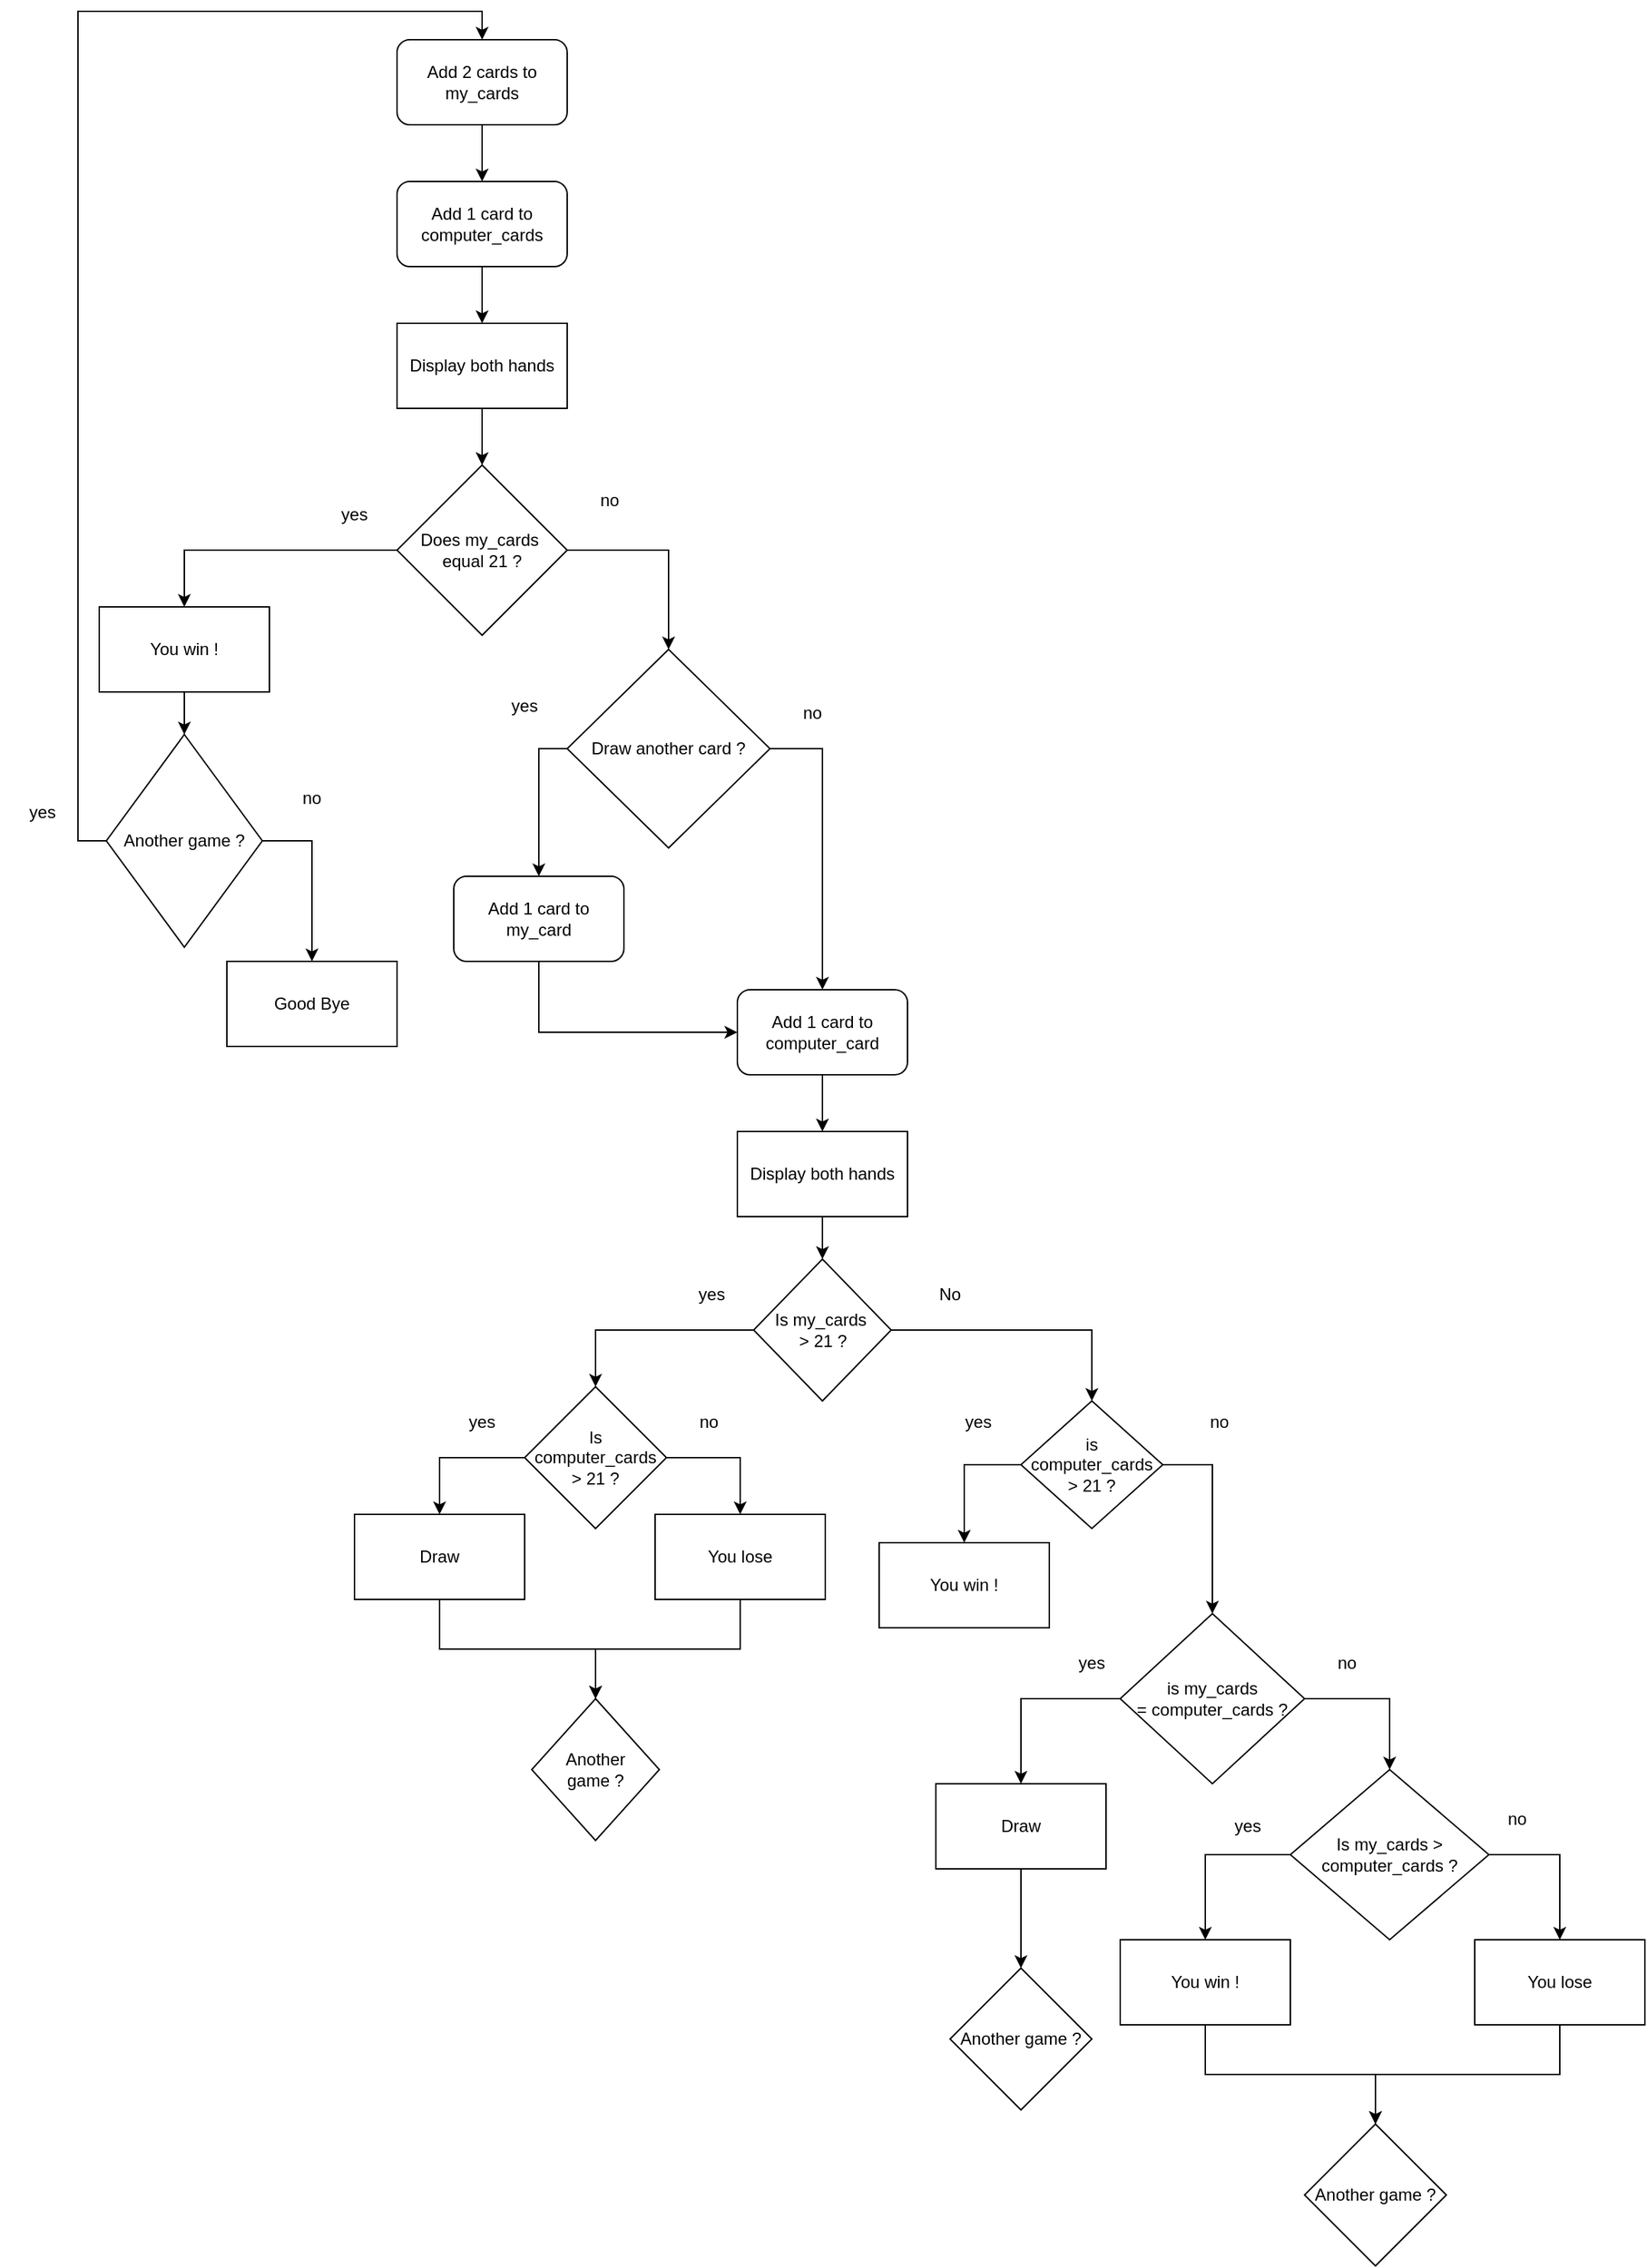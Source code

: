 <mxfile version="22.0.8" type="github">
  <diagram name="Page-1" id="BCO66HwmWvmW0ojmxKZ8">
    <mxGraphModel dx="1574" dy="1001" grid="1" gridSize="10" guides="1" tooltips="1" connect="1" arrows="1" fold="1" page="1" pageScale="1" pageWidth="850" pageHeight="1100" math="0" shadow="0">
      <root>
        <mxCell id="0" />
        <mxCell id="1" parent="0" />
        <mxCell id="SlwGw2WZb56DubRsE9-k-14" style="edgeStyle=orthogonalEdgeStyle;rounded=0;orthogonalLoop=1;jettySize=auto;html=1;entryX=0.5;entryY=0;entryDx=0;entryDy=0;exitX=0;exitY=0.5;exitDx=0;exitDy=0;" edge="1" parent="1" source="SlwGw2WZb56DubRsE9-k-10" target="SlwGw2WZb56DubRsE9-k-13">
          <mxGeometry relative="1" as="geometry" />
        </mxCell>
        <mxCell id="SlwGw2WZb56DubRsE9-k-37" style="edgeStyle=orthogonalEdgeStyle;rounded=0;orthogonalLoop=1;jettySize=auto;html=1;entryX=0.5;entryY=0;entryDx=0;entryDy=0;exitX=1;exitY=0.5;exitDx=0;exitDy=0;" edge="1" parent="1" source="SlwGw2WZb56DubRsE9-k-10" target="SlwGw2WZb56DubRsE9-k-36">
          <mxGeometry relative="1" as="geometry" />
        </mxCell>
        <mxCell id="SlwGw2WZb56DubRsE9-k-10" value="Draw another card ?" style="rhombus;whiteSpace=wrap;html=1;" vertex="1" parent="1">
          <mxGeometry x="460" y="510" width="143" height="140" as="geometry" />
        </mxCell>
        <mxCell id="SlwGw2WZb56DubRsE9-k-12" value="yes" style="text;html=1;strokeColor=none;fillColor=none;align=center;verticalAlign=middle;whiteSpace=wrap;rounded=0;" vertex="1" parent="1">
          <mxGeometry x="400" y="535" width="60" height="30" as="geometry" />
        </mxCell>
        <mxCell id="SlwGw2WZb56DubRsE9-k-39" style="edgeStyle=orthogonalEdgeStyle;rounded=0;orthogonalLoop=1;jettySize=auto;html=1;exitX=0.5;exitY=1;exitDx=0;exitDy=0;entryX=0;entryY=0.5;entryDx=0;entryDy=0;" edge="1" parent="1" source="SlwGw2WZb56DubRsE9-k-13" target="SlwGw2WZb56DubRsE9-k-36">
          <mxGeometry relative="1" as="geometry">
            <Array as="points">
              <mxPoint x="440" y="780" />
            </Array>
          </mxGeometry>
        </mxCell>
        <mxCell id="SlwGw2WZb56DubRsE9-k-13" value="Add 1 card to my_card" style="rounded=1;whiteSpace=wrap;html=1;" vertex="1" parent="1">
          <mxGeometry x="380" y="670" width="120" height="60" as="geometry" />
        </mxCell>
        <mxCell id="SlwGw2WZb56DubRsE9-k-25" style="edgeStyle=orthogonalEdgeStyle;rounded=0;orthogonalLoop=1;jettySize=auto;html=1;entryX=0.5;entryY=0;entryDx=0;entryDy=0;" edge="1" parent="1" source="SlwGw2WZb56DubRsE9-k-15" target="SlwGw2WZb56DubRsE9-k-23">
          <mxGeometry relative="1" as="geometry" />
        </mxCell>
        <mxCell id="SlwGw2WZb56DubRsE9-k-35" style="edgeStyle=orthogonalEdgeStyle;rounded=0;orthogonalLoop=1;jettySize=auto;html=1;entryX=0.5;entryY=0;entryDx=0;entryDy=0;exitX=1;exitY=0.5;exitDx=0;exitDy=0;" edge="1" parent="1" source="SlwGw2WZb56DubRsE9-k-15" target="SlwGw2WZb56DubRsE9-k-10">
          <mxGeometry relative="1" as="geometry" />
        </mxCell>
        <mxCell id="SlwGw2WZb56DubRsE9-k-15" value="&lt;div&gt;Does my_cards&amp;nbsp;&lt;/div&gt;&lt;div&gt;equal 21 ?&lt;/div&gt;" style="rhombus;whiteSpace=wrap;html=1;" vertex="1" parent="1">
          <mxGeometry x="340" y="380" width="120" height="120" as="geometry" />
        </mxCell>
        <mxCell id="SlwGw2WZb56DubRsE9-k-18" value="" style="edgeStyle=orthogonalEdgeStyle;rounded=0;orthogonalLoop=1;jettySize=auto;html=1;" edge="1" parent="1" source="SlwGw2WZb56DubRsE9-k-16" target="SlwGw2WZb56DubRsE9-k-17">
          <mxGeometry relative="1" as="geometry" />
        </mxCell>
        <mxCell id="SlwGw2WZb56DubRsE9-k-16" value="Add 2 cards to my_cards" style="rounded=1;whiteSpace=wrap;html=1;" vertex="1" parent="1">
          <mxGeometry x="340" y="80" width="120" height="60" as="geometry" />
        </mxCell>
        <mxCell id="SlwGw2WZb56DubRsE9-k-20" value="" style="edgeStyle=orthogonalEdgeStyle;rounded=0;orthogonalLoop=1;jettySize=auto;html=1;" edge="1" parent="1" source="SlwGw2WZb56DubRsE9-k-17" target="SlwGw2WZb56DubRsE9-k-19">
          <mxGeometry relative="1" as="geometry" />
        </mxCell>
        <mxCell id="SlwGw2WZb56DubRsE9-k-17" value="Add 1 card to computer_cards" style="rounded=1;whiteSpace=wrap;html=1;" vertex="1" parent="1">
          <mxGeometry x="340" y="180" width="120" height="60" as="geometry" />
        </mxCell>
        <mxCell id="SlwGw2WZb56DubRsE9-k-21" value="" style="edgeStyle=orthogonalEdgeStyle;rounded=0;orthogonalLoop=1;jettySize=auto;html=1;" edge="1" parent="1" source="SlwGw2WZb56DubRsE9-k-19" target="SlwGw2WZb56DubRsE9-k-15">
          <mxGeometry relative="1" as="geometry" />
        </mxCell>
        <mxCell id="SlwGw2WZb56DubRsE9-k-19" value="Display both hands" style="rounded=0;whiteSpace=wrap;html=1;" vertex="1" parent="1">
          <mxGeometry x="340" y="280" width="120" height="60" as="geometry" />
        </mxCell>
        <mxCell id="SlwGw2WZb56DubRsE9-k-22" value="yes" style="text;html=1;strokeColor=none;fillColor=none;align=center;verticalAlign=middle;whiteSpace=wrap;rounded=0;" vertex="1" parent="1">
          <mxGeometry x="280" y="400" width="60" height="30" as="geometry" />
        </mxCell>
        <mxCell id="SlwGw2WZb56DubRsE9-k-28" value="" style="edgeStyle=orthogonalEdgeStyle;rounded=0;orthogonalLoop=1;jettySize=auto;html=1;" edge="1" parent="1" source="SlwGw2WZb56DubRsE9-k-23" target="SlwGw2WZb56DubRsE9-k-27">
          <mxGeometry relative="1" as="geometry" />
        </mxCell>
        <mxCell id="SlwGw2WZb56DubRsE9-k-23" value="You win !" style="rounded=0;whiteSpace=wrap;html=1;" vertex="1" parent="1">
          <mxGeometry x="130" y="480" width="120" height="60" as="geometry" />
        </mxCell>
        <mxCell id="SlwGw2WZb56DubRsE9-k-29" style="edgeStyle=orthogonalEdgeStyle;rounded=0;orthogonalLoop=1;jettySize=auto;html=1;entryX=0.5;entryY=0;entryDx=0;entryDy=0;exitX=0;exitY=0.5;exitDx=0;exitDy=0;" edge="1" parent="1" source="SlwGw2WZb56DubRsE9-k-27" target="SlwGw2WZb56DubRsE9-k-16">
          <mxGeometry relative="1" as="geometry" />
        </mxCell>
        <mxCell id="SlwGw2WZb56DubRsE9-k-33" style="edgeStyle=orthogonalEdgeStyle;rounded=0;orthogonalLoop=1;jettySize=auto;html=1;entryX=0.5;entryY=0;entryDx=0;entryDy=0;exitX=1;exitY=0.5;exitDx=0;exitDy=0;" edge="1" parent="1" source="SlwGw2WZb56DubRsE9-k-27" target="SlwGw2WZb56DubRsE9-k-32">
          <mxGeometry relative="1" as="geometry" />
        </mxCell>
        <mxCell id="SlwGw2WZb56DubRsE9-k-27" value="Another game ?" style="rhombus;whiteSpace=wrap;html=1;" vertex="1" parent="1">
          <mxGeometry x="135" y="570" width="110" height="150" as="geometry" />
        </mxCell>
        <mxCell id="SlwGw2WZb56DubRsE9-k-30" value="yes" style="text;html=1;strokeColor=none;fillColor=none;align=center;verticalAlign=middle;whiteSpace=wrap;rounded=0;" vertex="1" parent="1">
          <mxGeometry x="60" y="610" width="60" height="30" as="geometry" />
        </mxCell>
        <mxCell id="SlwGw2WZb56DubRsE9-k-31" value="no" style="text;html=1;strokeColor=none;fillColor=none;align=center;verticalAlign=middle;whiteSpace=wrap;rounded=0;" vertex="1" parent="1">
          <mxGeometry x="250" y="600" width="60" height="30" as="geometry" />
        </mxCell>
        <mxCell id="SlwGw2WZb56DubRsE9-k-32" value="Good Bye" style="rounded=0;whiteSpace=wrap;html=1;" vertex="1" parent="1">
          <mxGeometry x="220" y="730" width="120" height="60" as="geometry" />
        </mxCell>
        <mxCell id="SlwGw2WZb56DubRsE9-k-34" value="no" style="text;html=1;strokeColor=none;fillColor=none;align=center;verticalAlign=middle;whiteSpace=wrap;rounded=0;" vertex="1" parent="1">
          <mxGeometry x="460" y="390" width="60" height="30" as="geometry" />
        </mxCell>
        <mxCell id="SlwGw2WZb56DubRsE9-k-41" value="" style="edgeStyle=orthogonalEdgeStyle;rounded=0;orthogonalLoop=1;jettySize=auto;html=1;" edge="1" parent="1" source="SlwGw2WZb56DubRsE9-k-36" target="SlwGw2WZb56DubRsE9-k-40">
          <mxGeometry relative="1" as="geometry" />
        </mxCell>
        <mxCell id="SlwGw2WZb56DubRsE9-k-36" value="Add 1 card to computer_card" style="rounded=1;whiteSpace=wrap;html=1;" vertex="1" parent="1">
          <mxGeometry x="580" y="750" width="120" height="60" as="geometry" />
        </mxCell>
        <mxCell id="SlwGw2WZb56DubRsE9-k-38" value="no" style="text;html=1;strokeColor=none;fillColor=none;align=center;verticalAlign=middle;whiteSpace=wrap;rounded=0;" vertex="1" parent="1">
          <mxGeometry x="603" y="540" width="60" height="30" as="geometry" />
        </mxCell>
        <mxCell id="SlwGw2WZb56DubRsE9-k-43" value="" style="edgeStyle=orthogonalEdgeStyle;rounded=0;orthogonalLoop=1;jettySize=auto;html=1;" edge="1" parent="1" source="SlwGw2WZb56DubRsE9-k-40" target="SlwGw2WZb56DubRsE9-k-42">
          <mxGeometry relative="1" as="geometry" />
        </mxCell>
        <mxCell id="SlwGw2WZb56DubRsE9-k-40" value="Display both hands" style="rounded=0;whiteSpace=wrap;html=1;" vertex="1" parent="1">
          <mxGeometry x="580" y="850" width="120" height="60" as="geometry" />
        </mxCell>
        <mxCell id="SlwGw2WZb56DubRsE9-k-52" style="edgeStyle=orthogonalEdgeStyle;rounded=0;orthogonalLoop=1;jettySize=auto;html=1;entryX=0.5;entryY=0;entryDx=0;entryDy=0;exitX=0;exitY=0.5;exitDx=0;exitDy=0;" edge="1" parent="1" source="SlwGw2WZb56DubRsE9-k-42" target="SlwGw2WZb56DubRsE9-k-51">
          <mxGeometry relative="1" as="geometry" />
        </mxCell>
        <mxCell id="SlwGw2WZb56DubRsE9-k-64" style="edgeStyle=orthogonalEdgeStyle;rounded=0;orthogonalLoop=1;jettySize=auto;html=1;entryX=0.5;entryY=0;entryDx=0;entryDy=0;" edge="1" parent="1" source="SlwGw2WZb56DubRsE9-k-42" target="SlwGw2WZb56DubRsE9-k-63">
          <mxGeometry relative="1" as="geometry" />
        </mxCell>
        <mxCell id="SlwGw2WZb56DubRsE9-k-42" value="&lt;div&gt;Is my_cards&amp;nbsp;&lt;/div&gt;&lt;div&gt;&amp;gt; 21 ?&lt;/div&gt;" style="rhombus;whiteSpace=wrap;html=1;" vertex="1" parent="1">
          <mxGeometry x="591.5" y="940" width="97" height="100" as="geometry" />
        </mxCell>
        <mxCell id="SlwGw2WZb56DubRsE9-k-44" value="yes" style="text;html=1;strokeColor=none;fillColor=none;align=center;verticalAlign=middle;whiteSpace=wrap;rounded=0;" vertex="1" parent="1">
          <mxGeometry x="532" y="950" width="60" height="30" as="geometry" />
        </mxCell>
        <mxCell id="SlwGw2WZb56DubRsE9-k-50" value="No" style="text;html=1;strokeColor=none;fillColor=none;align=center;verticalAlign=middle;whiteSpace=wrap;rounded=0;" vertex="1" parent="1">
          <mxGeometry x="700" y="950" width="60" height="30" as="geometry" />
        </mxCell>
        <mxCell id="SlwGw2WZb56DubRsE9-k-56" style="edgeStyle=orthogonalEdgeStyle;rounded=0;orthogonalLoop=1;jettySize=auto;html=1;entryX=0.5;entryY=0;entryDx=0;entryDy=0;exitX=0;exitY=0.5;exitDx=0;exitDy=0;" edge="1" parent="1" source="SlwGw2WZb56DubRsE9-k-51" target="SlwGw2WZb56DubRsE9-k-54">
          <mxGeometry relative="1" as="geometry" />
        </mxCell>
        <mxCell id="SlwGw2WZb56DubRsE9-k-59" style="edgeStyle=orthogonalEdgeStyle;rounded=0;orthogonalLoop=1;jettySize=auto;html=1;entryX=0.5;entryY=0;entryDx=0;entryDy=0;exitX=1;exitY=0.5;exitDx=0;exitDy=0;" edge="1" parent="1" source="SlwGw2WZb56DubRsE9-k-51" target="SlwGw2WZb56DubRsE9-k-58">
          <mxGeometry relative="1" as="geometry" />
        </mxCell>
        <mxCell id="SlwGw2WZb56DubRsE9-k-51" value="&lt;div&gt;Is computer_cards&lt;/div&gt;&lt;div&gt;&amp;gt; 21 ?&lt;br&gt;&lt;/div&gt;" style="rhombus;whiteSpace=wrap;html=1;" vertex="1" parent="1">
          <mxGeometry x="430" y="1030" width="100" height="100" as="geometry" />
        </mxCell>
        <mxCell id="SlwGw2WZb56DubRsE9-k-53" value="yes" style="text;html=1;strokeColor=none;fillColor=none;align=center;verticalAlign=middle;whiteSpace=wrap;rounded=0;" vertex="1" parent="1">
          <mxGeometry x="370" y="1040" width="60" height="30" as="geometry" />
        </mxCell>
        <mxCell id="SlwGw2WZb56DubRsE9-k-61" style="edgeStyle=orthogonalEdgeStyle;rounded=0;orthogonalLoop=1;jettySize=auto;html=1;exitX=0.5;exitY=1;exitDx=0;exitDy=0;" edge="1" parent="1" source="SlwGw2WZb56DubRsE9-k-54" target="SlwGw2WZb56DubRsE9-k-60">
          <mxGeometry relative="1" as="geometry" />
        </mxCell>
        <mxCell id="SlwGw2WZb56DubRsE9-k-54" value="Draw" style="rounded=0;whiteSpace=wrap;html=1;" vertex="1" parent="1">
          <mxGeometry x="310" y="1120" width="120" height="60" as="geometry" />
        </mxCell>
        <mxCell id="SlwGw2WZb56DubRsE9-k-57" value="no" style="text;html=1;strokeColor=none;fillColor=none;align=center;verticalAlign=middle;whiteSpace=wrap;rounded=0;" vertex="1" parent="1">
          <mxGeometry x="530" y="1040" width="60" height="30" as="geometry" />
        </mxCell>
        <mxCell id="SlwGw2WZb56DubRsE9-k-62" style="edgeStyle=orthogonalEdgeStyle;rounded=0;orthogonalLoop=1;jettySize=auto;html=1;" edge="1" parent="1" source="SlwGw2WZb56DubRsE9-k-58" target="SlwGw2WZb56DubRsE9-k-60">
          <mxGeometry relative="1" as="geometry" />
        </mxCell>
        <mxCell id="SlwGw2WZb56DubRsE9-k-58" value="You lose" style="rounded=0;whiteSpace=wrap;html=1;" vertex="1" parent="1">
          <mxGeometry x="522" y="1120" width="120" height="60" as="geometry" />
        </mxCell>
        <mxCell id="SlwGw2WZb56DubRsE9-k-60" value="&lt;div&gt;Another&lt;/div&gt;&lt;div&gt;game ?&lt;br&gt;&lt;/div&gt;" style="rhombus;whiteSpace=wrap;html=1;" vertex="1" parent="1">
          <mxGeometry x="435" y="1250" width="90" height="100" as="geometry" />
        </mxCell>
        <mxCell id="SlwGw2WZb56DubRsE9-k-67" style="edgeStyle=orthogonalEdgeStyle;rounded=0;orthogonalLoop=1;jettySize=auto;html=1;entryX=0.5;entryY=0;entryDx=0;entryDy=0;exitX=0;exitY=0.5;exitDx=0;exitDy=0;" edge="1" parent="1" source="SlwGw2WZb56DubRsE9-k-63" target="SlwGw2WZb56DubRsE9-k-66">
          <mxGeometry relative="1" as="geometry" />
        </mxCell>
        <mxCell id="SlwGw2WZb56DubRsE9-k-71" style="edgeStyle=orthogonalEdgeStyle;rounded=0;orthogonalLoop=1;jettySize=auto;html=1;entryX=0.5;entryY=0;entryDx=0;entryDy=0;exitX=1;exitY=0.5;exitDx=0;exitDy=0;" edge="1" parent="1" source="SlwGw2WZb56DubRsE9-k-63" target="SlwGw2WZb56DubRsE9-k-70">
          <mxGeometry relative="1" as="geometry" />
        </mxCell>
        <mxCell id="SlwGw2WZb56DubRsE9-k-63" value="&lt;div&gt;is computer_cards&lt;/div&gt;&lt;div&gt;&amp;gt; 21 ?&lt;br&gt;&lt;/div&gt;" style="rhombus;whiteSpace=wrap;html=1;" vertex="1" parent="1">
          <mxGeometry x="780" y="1040" width="100" height="90" as="geometry" />
        </mxCell>
        <mxCell id="SlwGw2WZb56DubRsE9-k-65" value="yes" style="text;html=1;strokeColor=none;fillColor=none;align=center;verticalAlign=middle;whiteSpace=wrap;rounded=0;" vertex="1" parent="1">
          <mxGeometry x="720" y="1040" width="60" height="30" as="geometry" />
        </mxCell>
        <mxCell id="SlwGw2WZb56DubRsE9-k-66" value="&lt;div&gt;You win !&lt;/div&gt;" style="rounded=0;whiteSpace=wrap;html=1;" vertex="1" parent="1">
          <mxGeometry x="680" y="1140" width="120" height="60" as="geometry" />
        </mxCell>
        <mxCell id="SlwGw2WZb56DubRsE9-k-69" value="no" style="text;html=1;strokeColor=none;fillColor=none;align=center;verticalAlign=middle;whiteSpace=wrap;rounded=0;" vertex="1" parent="1">
          <mxGeometry x="890" y="1040" width="60" height="30" as="geometry" />
        </mxCell>
        <mxCell id="SlwGw2WZb56DubRsE9-k-74" style="edgeStyle=orthogonalEdgeStyle;rounded=0;orthogonalLoop=1;jettySize=auto;html=1;entryX=0.5;entryY=0;entryDx=0;entryDy=0;" edge="1" parent="1" source="SlwGw2WZb56DubRsE9-k-70" target="SlwGw2WZb56DubRsE9-k-73">
          <mxGeometry relative="1" as="geometry" />
        </mxCell>
        <mxCell id="SlwGw2WZb56DubRsE9-k-77" style="edgeStyle=orthogonalEdgeStyle;rounded=0;orthogonalLoop=1;jettySize=auto;html=1;entryX=0.5;entryY=0;entryDx=0;entryDy=0;exitX=1;exitY=0.5;exitDx=0;exitDy=0;" edge="1" parent="1" source="SlwGw2WZb56DubRsE9-k-70" target="SlwGw2WZb56DubRsE9-k-76">
          <mxGeometry relative="1" as="geometry" />
        </mxCell>
        <mxCell id="SlwGw2WZb56DubRsE9-k-70" value="&lt;div&gt;is my_cards&lt;/div&gt;&lt;div&gt;= computer_cards ?&lt;br&gt;&lt;/div&gt;" style="rhombus;whiteSpace=wrap;html=1;" vertex="1" parent="1">
          <mxGeometry x="850" y="1190" width="130" height="120" as="geometry" />
        </mxCell>
        <mxCell id="SlwGw2WZb56DubRsE9-k-72" value="yes" style="text;html=1;strokeColor=none;fillColor=none;align=center;verticalAlign=middle;whiteSpace=wrap;rounded=0;" vertex="1" parent="1">
          <mxGeometry x="800" y="1210" width="60" height="30" as="geometry" />
        </mxCell>
        <mxCell id="SlwGw2WZb56DubRsE9-k-86" style="edgeStyle=orthogonalEdgeStyle;rounded=0;orthogonalLoop=1;jettySize=auto;html=1;entryX=0.5;entryY=0;entryDx=0;entryDy=0;" edge="1" parent="1" source="SlwGw2WZb56DubRsE9-k-73" target="SlwGw2WZb56DubRsE9-k-85">
          <mxGeometry relative="1" as="geometry" />
        </mxCell>
        <mxCell id="SlwGw2WZb56DubRsE9-k-73" value="Draw" style="rounded=0;whiteSpace=wrap;html=1;" vertex="1" parent="1">
          <mxGeometry x="720" y="1310" width="120" height="60" as="geometry" />
        </mxCell>
        <mxCell id="SlwGw2WZb56DubRsE9-k-75" value="no" style="text;html=1;strokeColor=none;fillColor=none;align=center;verticalAlign=middle;whiteSpace=wrap;rounded=0;" vertex="1" parent="1">
          <mxGeometry x="980" y="1210" width="60" height="30" as="geometry" />
        </mxCell>
        <mxCell id="SlwGw2WZb56DubRsE9-k-80" style="edgeStyle=orthogonalEdgeStyle;rounded=0;orthogonalLoop=1;jettySize=auto;html=1;entryX=0.5;entryY=0;entryDx=0;entryDy=0;exitX=0;exitY=0.5;exitDx=0;exitDy=0;" edge="1" parent="1" source="SlwGw2WZb56DubRsE9-k-76" target="SlwGw2WZb56DubRsE9-k-79">
          <mxGeometry relative="1" as="geometry" />
        </mxCell>
        <mxCell id="SlwGw2WZb56DubRsE9-k-83" style="edgeStyle=orthogonalEdgeStyle;rounded=0;orthogonalLoop=1;jettySize=auto;html=1;exitX=1;exitY=0.5;exitDx=0;exitDy=0;" edge="1" parent="1" source="SlwGw2WZb56DubRsE9-k-76" target="SlwGw2WZb56DubRsE9-k-82">
          <mxGeometry relative="1" as="geometry" />
        </mxCell>
        <mxCell id="SlwGw2WZb56DubRsE9-k-76" value="&lt;div&gt;Is my_cards &amp;gt;&lt;/div&gt;&lt;div&gt;computer_cards ?&lt;br&gt;&lt;/div&gt;" style="rhombus;whiteSpace=wrap;html=1;" vertex="1" parent="1">
          <mxGeometry x="970" y="1300" width="140" height="120" as="geometry" />
        </mxCell>
        <mxCell id="SlwGw2WZb56DubRsE9-k-78" value="yes" style="text;html=1;strokeColor=none;fillColor=none;align=center;verticalAlign=middle;whiteSpace=wrap;rounded=0;" vertex="1" parent="1">
          <mxGeometry x="910" y="1325" width="60" height="30" as="geometry" />
        </mxCell>
        <mxCell id="SlwGw2WZb56DubRsE9-k-87" style="edgeStyle=orthogonalEdgeStyle;rounded=0;orthogonalLoop=1;jettySize=auto;html=1;entryX=0.5;entryY=0;entryDx=0;entryDy=0;exitX=0.5;exitY=1;exitDx=0;exitDy=0;" edge="1" parent="1" source="SlwGw2WZb56DubRsE9-k-79" target="SlwGw2WZb56DubRsE9-k-84">
          <mxGeometry relative="1" as="geometry" />
        </mxCell>
        <mxCell id="SlwGw2WZb56DubRsE9-k-79" value="You win !" style="rounded=0;whiteSpace=wrap;html=1;" vertex="1" parent="1">
          <mxGeometry x="850" y="1420" width="120" height="60" as="geometry" />
        </mxCell>
        <mxCell id="SlwGw2WZb56DubRsE9-k-81" value="no" style="text;html=1;strokeColor=none;fillColor=none;align=center;verticalAlign=middle;whiteSpace=wrap;rounded=0;" vertex="1" parent="1">
          <mxGeometry x="1100" y="1320" width="60" height="30" as="geometry" />
        </mxCell>
        <mxCell id="SlwGw2WZb56DubRsE9-k-88" style="edgeStyle=orthogonalEdgeStyle;rounded=0;orthogonalLoop=1;jettySize=auto;html=1;entryX=0.5;entryY=0;entryDx=0;entryDy=0;exitX=0.5;exitY=1;exitDx=0;exitDy=0;" edge="1" parent="1" source="SlwGw2WZb56DubRsE9-k-82" target="SlwGw2WZb56DubRsE9-k-84">
          <mxGeometry relative="1" as="geometry">
            <mxPoint x="1160" y="1490" as="sourcePoint" />
          </mxGeometry>
        </mxCell>
        <mxCell id="SlwGw2WZb56DubRsE9-k-82" value="You lose" style="rounded=0;whiteSpace=wrap;html=1;" vertex="1" parent="1">
          <mxGeometry x="1100" y="1420" width="120" height="60" as="geometry" />
        </mxCell>
        <mxCell id="SlwGw2WZb56DubRsE9-k-84" value="Another game ?" style="rhombus;whiteSpace=wrap;html=1;" vertex="1" parent="1">
          <mxGeometry x="980" y="1550" width="100" height="100" as="geometry" />
        </mxCell>
        <mxCell id="SlwGw2WZb56DubRsE9-k-85" value="Another game ?" style="rhombus;whiteSpace=wrap;html=1;" vertex="1" parent="1">
          <mxGeometry x="730" y="1440" width="100" height="100" as="geometry" />
        </mxCell>
      </root>
    </mxGraphModel>
  </diagram>
</mxfile>
